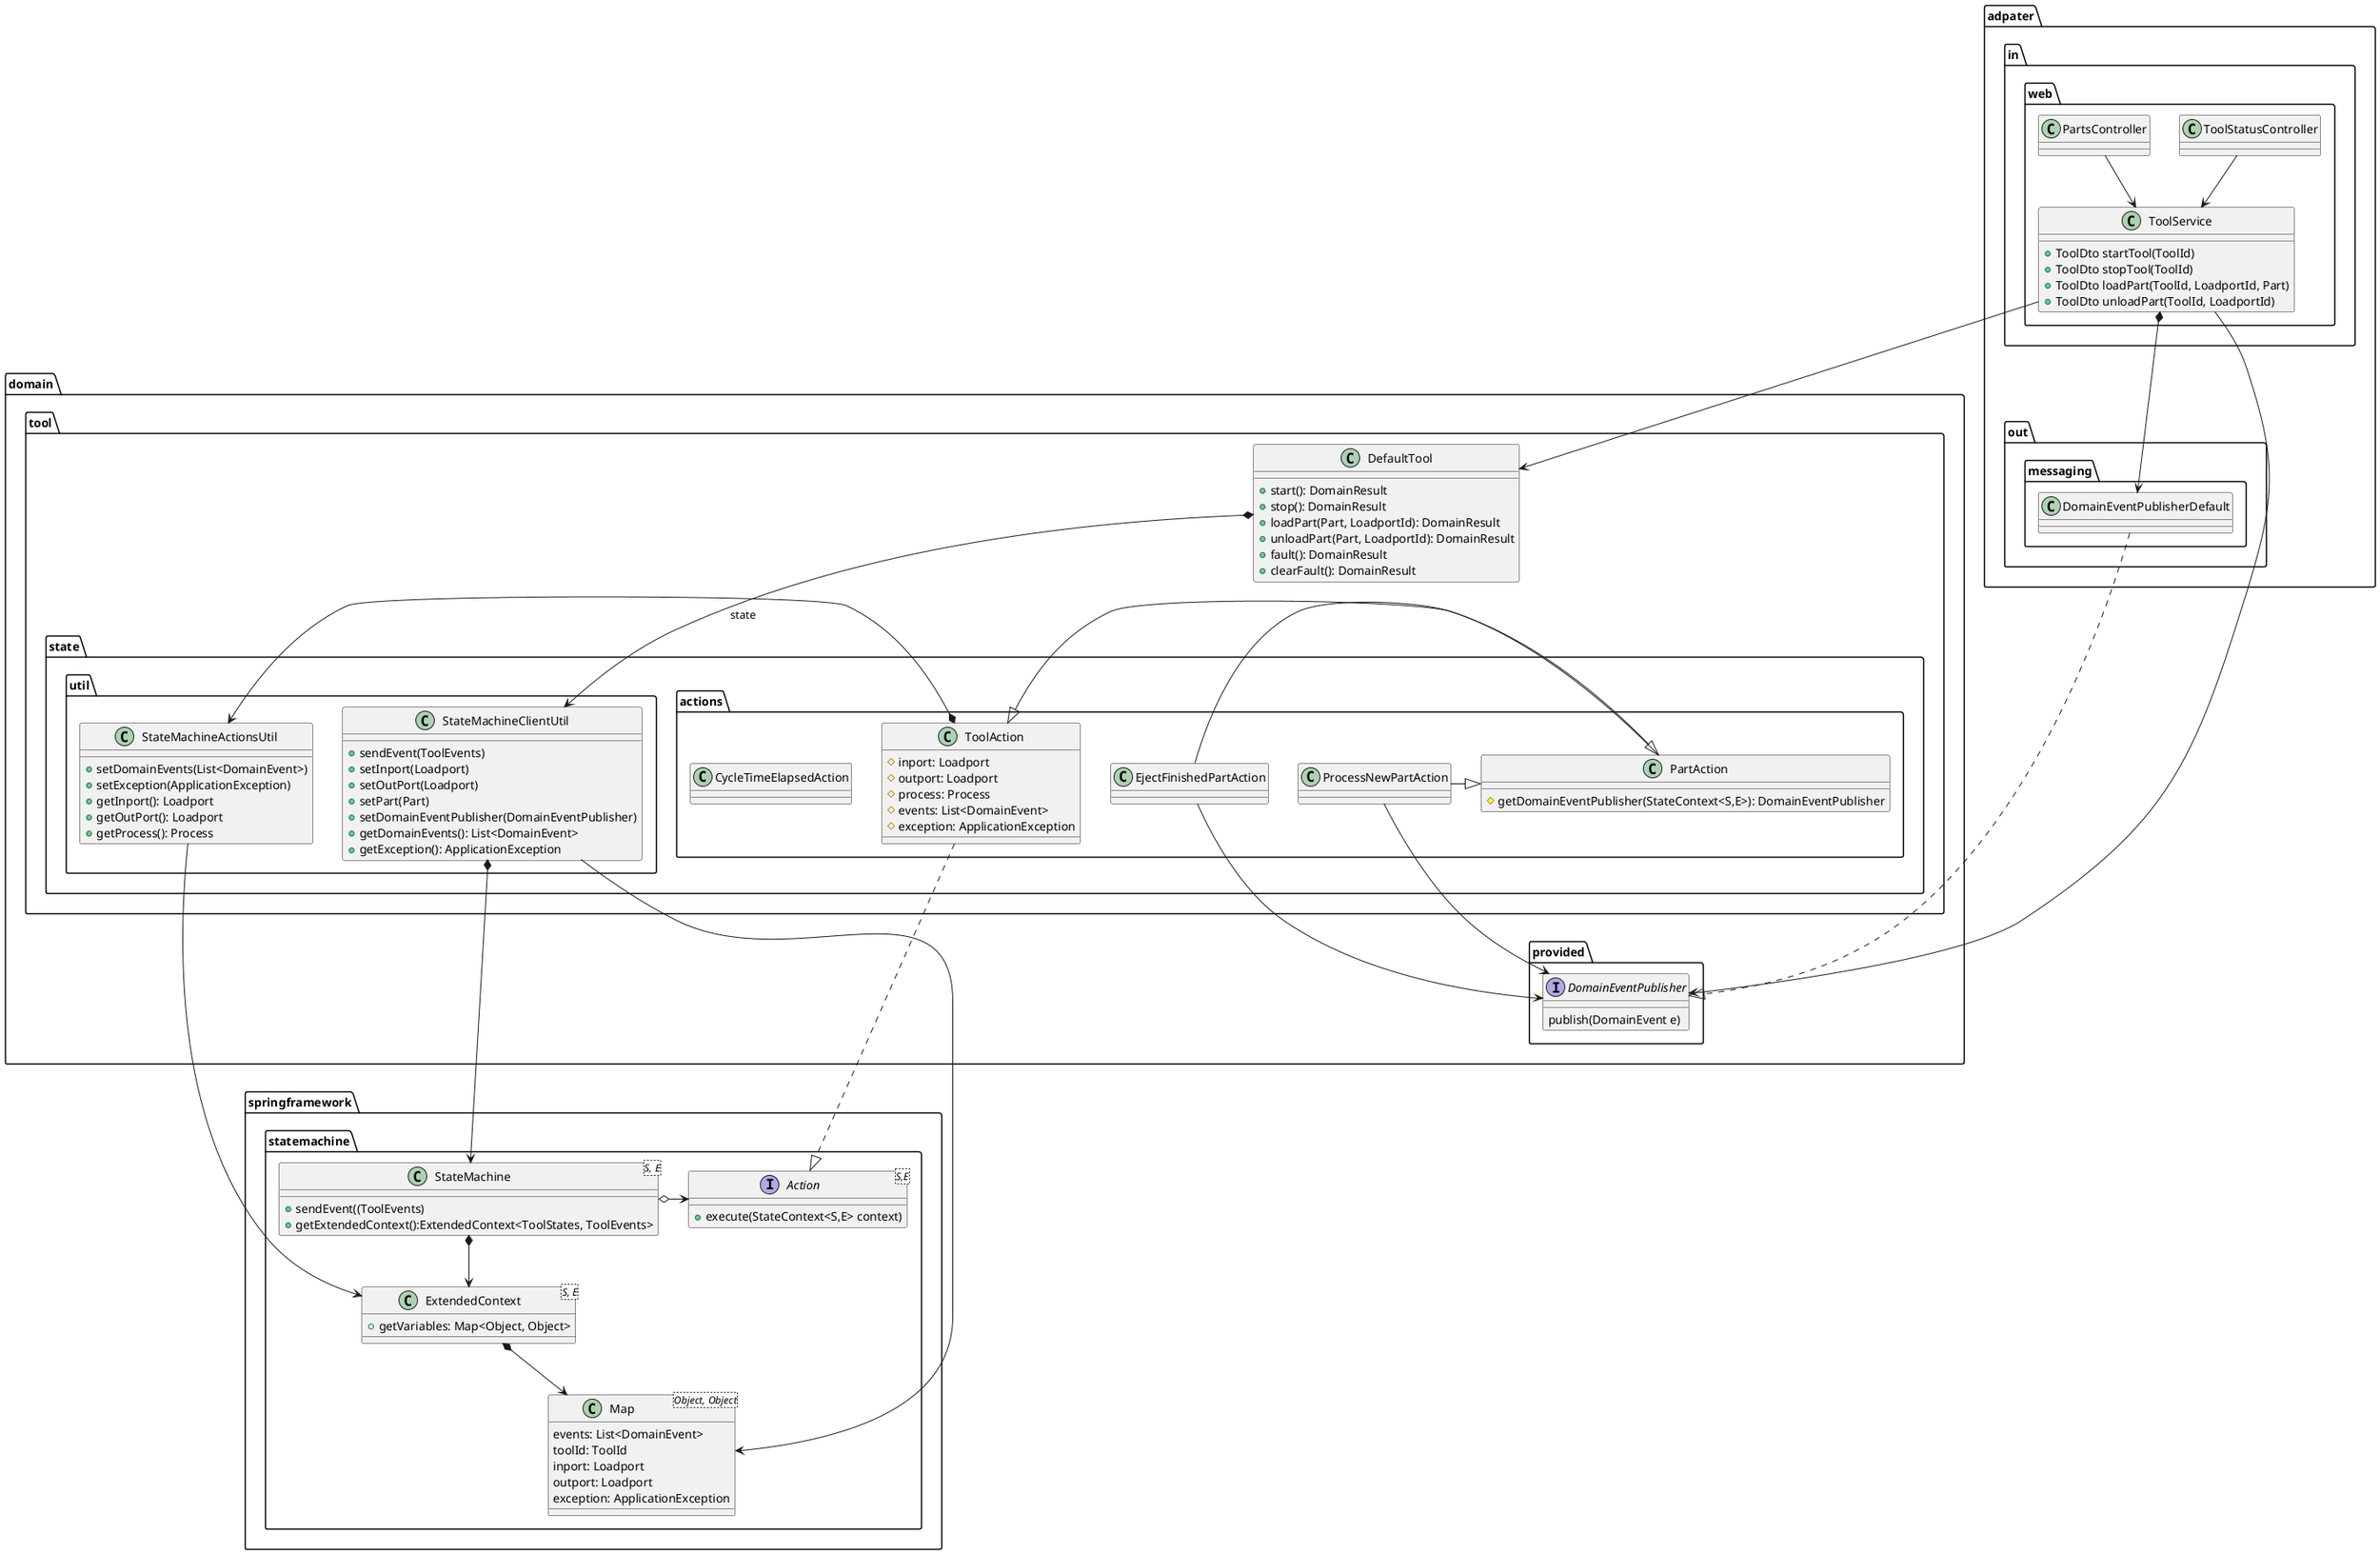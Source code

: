 @startuml
'https://plantuml.com/class-diagram




package adpater {
    package in.web {
        class ToolStatusController

        class PartsController


        class ToolService {
            + ToolDto startTool(ToolId)
            + ToolDto stopTool(ToolId)
            + ToolDto loadPart(ToolId, LoadportId, Part)
            + ToolDto unloadPart(ToolId, LoadportId)
        }

    }

    package out.messaging {

        class DomainEventPublisherDefault
    }
}

package domain {
    package tool {
        class DefaultTool {
            + start(): DomainResult
            + stop(): DomainResult
            + loadPart(Part, LoadportId): DomainResult
            + unloadPart(Part, LoadportId): DomainResult
            + fault(): DomainResult
            + clearFault(): DomainResult
        }

        package state {

            package actions {
                class ToolAction {
                    # inport: Loadport
                    # outport: Loadport
                    # process: Process
                    # events: List<DomainEvent>
                    # exception: ApplicationException

                }

                class CycleTimeElapsedAction

                class PartAction {
                    # getDomainEventPublisher(StateContext<S,E>): DomainEventPublisher
                }

                class EjectFinishedPartAction

                class ProcessNewPartAction
            }

            package util {
                class StateMachineActionsUtil {
                    + setDomainEvents(List<DomainEvent>)
                    + setException(ApplicationException)
                    + getInport(): Loadport
                    + getOutPort(): Loadport
                    + getProcess(): Process
                }

                class StateMachineClientUtil {
                    + sendEvent(ToolEvents)
                    + setInport(Loadport)
                    + setOutPort(Loadport)
                    + setPart(Part)
                    + setDomainEventPublisher(DomainEventPublisher)
                    + getDomainEvents(): List<DomainEvent>
                    + getException(): ApplicationException

                }

            }

        }
    }
    package provided {
        interface DomainEventPublisher {
            publish(DomainEvent e)
        }
    }
}

package springframework.statemachine {
    class StateMachine<S, E> {
        +sendEvent((ToolEvents)
        +getExtendedContext():ExtendedContext<ToolStates, ToolEvents>
    }

    class ExtendedContext<S, E> {
        +getVariables: Map<Object, Object>
    }

    class Map<Object, Object> {
        events: List<DomainEvent>
        toolId: ToolId
        inport: Loadport
        outport: Loadport
        exception: ApplicationException
    }

    interface Action<S,E> {
        + execute(StateContext<S,E> context)
    }

}
















DomainEventPublisherDefault ..|> DomainEventPublisher

ToolStatusController --> ToolService
PartsController --> ToolService
ToolService --> DefaultTool
ToolAction ...|> Action
ToolAction *-> StateMachineActionsUtil
PartAction -|> ToolAction
EjectFinishedPartAction -|> PartAction
ProcessNewPartAction -|> PartAction
DefaultTool *--> StateMachineClientUtil: state
StateMachineClientUtil *--> StateMachine
StateMachine *--> ExtendedContext
StateMachine o-> Action
StateMachineActionsUtil --> ExtendedContext
ExtendedContext *--> Map
StateMachineClientUtil --> Map

ToolService --> DomainEventPublisher
ProcessNewPartAction --> DomainEventPublisher
EjectFinishedPartAction --> DomainEventPublisher
ToolService *--> DomainEventPublisherDefault
@enduml